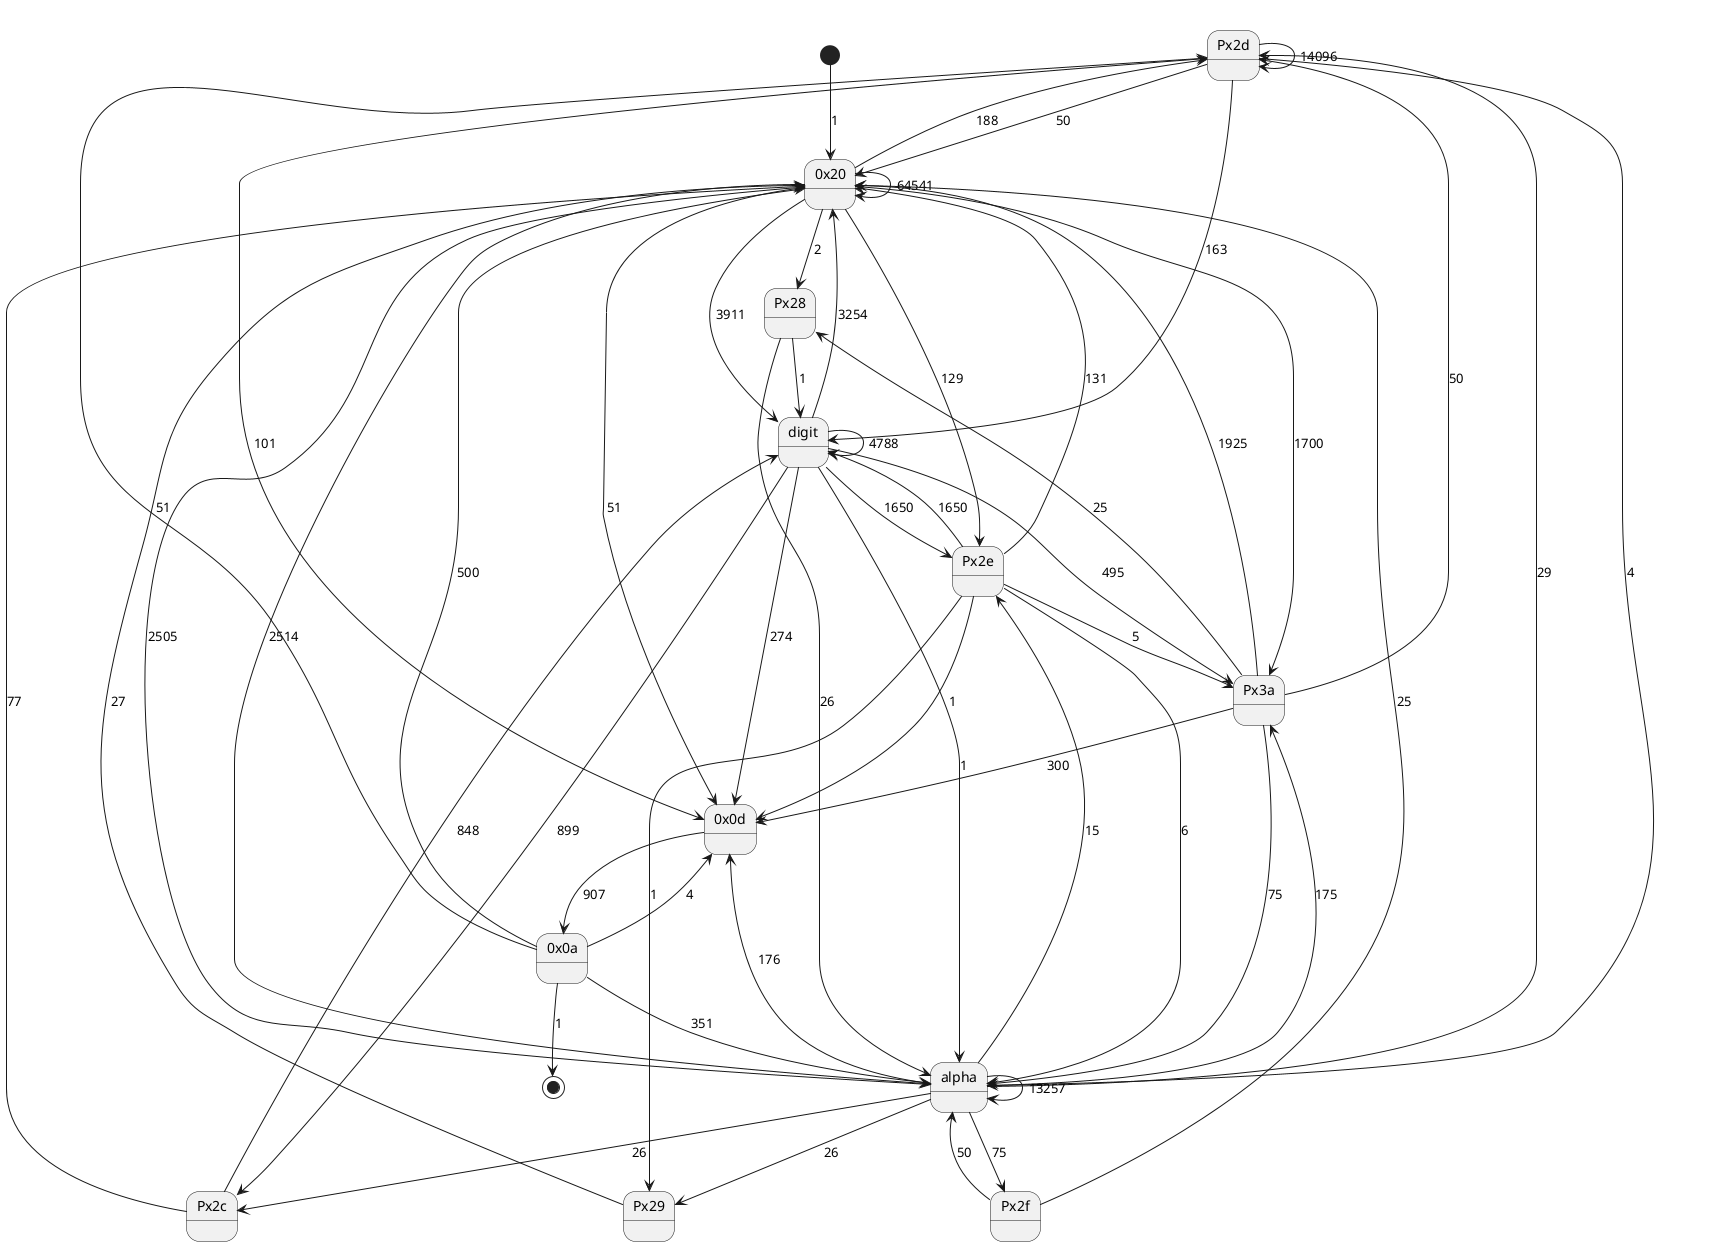 @startuml
Px2d --> Px2d : 14096
0x20 --> 0x20 : 64541
Px2e --> 0x20 : 131
digit --> Px2e : 1650
Px2f --> alpha : 50
Px2d --> 0x0d : 101
0x20 --> digit : 3911
digit --> 0x0d : 274
Px2d --> digit : 163
0x20 --> alpha : 2514
Px2d --> alpha : 4
0x0a --> Px2d : 51
0x0a --> 0x0d : 4
Px2e --> alpha : 6
Px2e --> digit : 1650
alpha --> Px29 : 26
digit --> 0x20 : 3254
Px2d --> 0x20 : 50
Px3a --> Px2d : 50
0x20 --> Px28 : 2
alpha --> Px3a : 175
Px3a --> 0x0d : 300
0x0a --> 0x20 : 500
Px2c --> 0x20 : 77
alpha --> alpha : 13257
Px28 --> digit : 1
Px28 --> alpha : 26
alpha --> Px2c : 26
0x0a --> alpha : 351
Px2e --> Px29 : 1
Px3a --> 0x20 : 1925
alpha --> Px2d : 29
alpha --> Px2e : 15
Px29 --> 0x20 : 27
Px3a --> alpha : 75
alpha --> 0x0d : 176
0x20 --> Px3a : 1700
Px2e --> Px3a : 5
alpha --> Px2f : 75
0x0a --> [*] : 1
0x20 --> Px2d : 188
alpha --> 0x20 : 2505
digit --> alpha : 1
0x20 --> Px2e : 129
digit --> Px3a : 495
digit --> digit : 4788
0x0d --> 0x0a : 907
0x20 --> 0x0d : 51
Px2e --> 0x0d : 1
Px2c --> digit : 848
Px3a --> Px28 : 25
Px2f --> 0x20 : 25
digit --> Px2c : 899
[*] --> 0x20 : 1
@enduml
